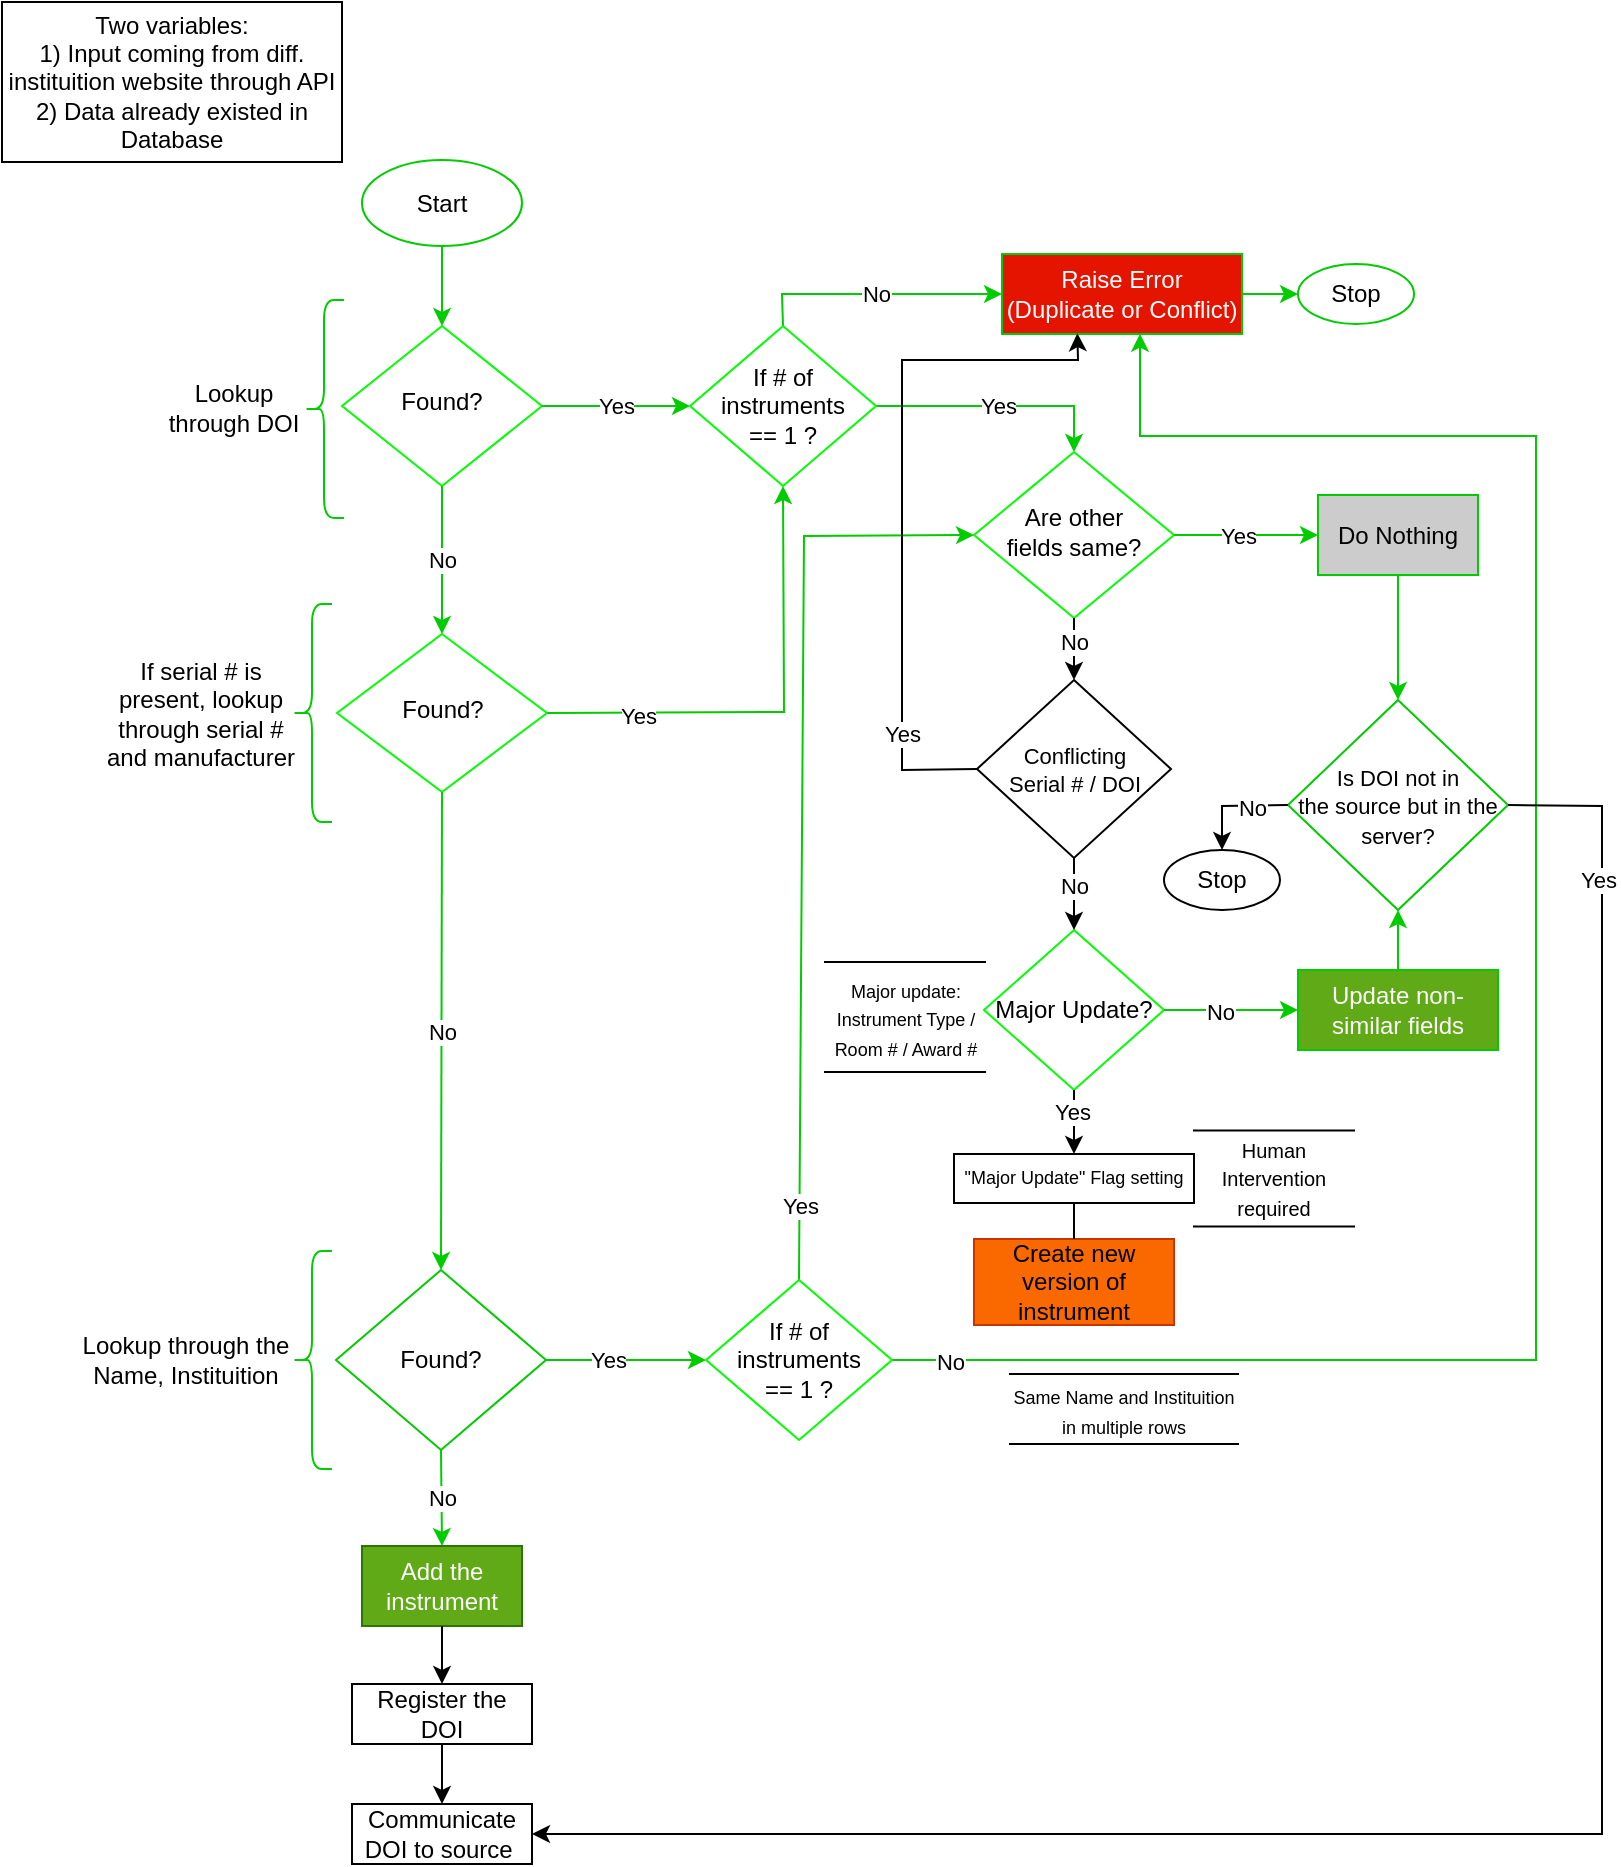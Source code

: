 <mxfile version="20.3.0" type="device"><diagram id="C5RBs43oDa-KdzZeNtuy" name="Page-1"><mxGraphModel dx="1044" dy="553" grid="1" gridSize="10" guides="1" tooltips="1" connect="1" arrows="1" fold="1" page="1" pageScale="1" pageWidth="827" pageHeight="1169" math="0" shadow="0"><root><mxCell id="WIyWlLk6GJQsqaUBKTNV-0"/><mxCell id="WIyWlLk6GJQsqaUBKTNV-1" parent="WIyWlLk6GJQsqaUBKTNV-0"/><mxCell id="WIyWlLk6GJQsqaUBKTNV-6" value="Found?" style="rhombus;whiteSpace=wrap;html=1;shadow=0;fontFamily=Helvetica;fontSize=12;align=center;strokeWidth=1;spacing=6;spacingTop=-4;strokeColor=#00FF00;" parent="WIyWlLk6GJQsqaUBKTNV-1" vertex="1"><mxGeometry x="170" y="163" width="100" height="80" as="geometry"/></mxCell><mxCell id="WIyWlLk6GJQsqaUBKTNV-10" value="Found?" style="rhombus;whiteSpace=wrap;html=1;shadow=0;fontFamily=Helvetica;fontSize=12;align=center;strokeWidth=1;spacing=6;spacingTop=-4;strokeColor=#00FF00;" parent="WIyWlLk6GJQsqaUBKTNV-1" vertex="1"><mxGeometry x="167.5" y="317" width="105" height="79" as="geometry"/></mxCell><mxCell id="2ZmIo-dRxAZ5o5J_X_0Y-1" value="" style="endArrow=classic;html=1;rounded=0;entryX=0;entryY=0.5;entryDx=0;entryDy=0;exitX=1;exitY=0.5;exitDx=0;exitDy=0;strokeColor=#00CC00;" parent="WIyWlLk6GJQsqaUBKTNV-1" source="WIyWlLk6GJQsqaUBKTNV-6" target="1ht6BXDGLOiKAmPrGe8J-16" edge="1"><mxGeometry relative="1" as="geometry"><mxPoint x="280" y="230" as="sourcePoint"/><mxPoint x="340" y="203.0" as="targetPoint"/></mxGeometry></mxCell><mxCell id="2ZmIo-dRxAZ5o5J_X_0Y-2" value="Yes" style="edgeLabel;resizable=0;html=1;align=center;verticalAlign=middle;" parent="2ZmIo-dRxAZ5o5J_X_0Y-1" connectable="0" vertex="1"><mxGeometry relative="1" as="geometry"/></mxCell><mxCell id="2ZmIo-dRxAZ5o5J_X_0Y-8" value="Raise Error&lt;br&gt;(Duplicate or Conflict)" style="rounded=0;whiteSpace=wrap;html=1;fillColor=#e51400;strokeColor=#00CC00;fontColor=#ffffff;" parent="WIyWlLk6GJQsqaUBKTNV-1" vertex="1"><mxGeometry x="500" y="127" width="120" height="40" as="geometry"/></mxCell><mxCell id="2ZmIo-dRxAZ5o5J_X_0Y-11" value="" style="endArrow=classic;html=1;rounded=0;entryX=0.5;entryY=0;entryDx=0;entryDy=0;exitX=1;exitY=0.5;exitDx=0;exitDy=0;strokeColor=#00CC00;" parent="WIyWlLk6GJQsqaUBKTNV-1" source="1ht6BXDGLOiKAmPrGe8J-16" target="2ZmIo-dRxAZ5o5J_X_0Y-18" edge="1"><mxGeometry relative="1" as="geometry"><mxPoint x="442" y="220" as="sourcePoint"/><mxPoint x="500" y="257" as="targetPoint"/><Array as="points"><mxPoint x="536" y="203"/></Array></mxGeometry></mxCell><mxCell id="2ZmIo-dRxAZ5o5J_X_0Y-12" value="Yes" style="edgeLabel;resizable=0;html=1;align=center;verticalAlign=middle;" parent="2ZmIo-dRxAZ5o5J_X_0Y-11" connectable="0" vertex="1"><mxGeometry relative="1" as="geometry"/></mxCell><mxCell id="2ZmIo-dRxAZ5o5J_X_0Y-13" value="" style="endArrow=classic;html=1;rounded=0;entryX=0;entryY=0.5;entryDx=0;entryDy=0;exitX=0.5;exitY=0;exitDx=0;exitDy=0;strokeColor=#00CC00;" parent="WIyWlLk6GJQsqaUBKTNV-1" source="1ht6BXDGLOiKAmPrGe8J-16" target="2ZmIo-dRxAZ5o5J_X_0Y-8" edge="1"><mxGeometry relative="1" as="geometry"><mxPoint x="390" y="150" as="sourcePoint"/><mxPoint x="600" y="211" as="targetPoint"/><Array as="points"><mxPoint x="390" y="147"/></Array></mxGeometry></mxCell><mxCell id="2ZmIo-dRxAZ5o5J_X_0Y-14" value="No" style="edgeLabel;resizable=0;html=1;align=center;verticalAlign=middle;" parent="2ZmIo-dRxAZ5o5J_X_0Y-13" connectable="0" vertex="1"><mxGeometry relative="1" as="geometry"/></mxCell><mxCell id="2ZmIo-dRxAZ5o5J_X_0Y-18" value="Are other&lt;br&gt;fields same?" style="rhombus;whiteSpace=wrap;html=1;shadow=0;fontFamily=Helvetica;fontSize=12;align=center;strokeWidth=1;spacing=6;spacingTop=-4;strokeColor=#00FF00;" parent="WIyWlLk6GJQsqaUBKTNV-1" vertex="1"><mxGeometry x="486" y="226" width="100" height="83" as="geometry"/></mxCell><mxCell id="2ZmIo-dRxAZ5o5J_X_0Y-20" value="" style="endArrow=classic;html=1;rounded=0;exitX=0.5;exitY=1;exitDx=0;exitDy=0;entryX=0.5;entryY=0;entryDx=0;entryDy=0;strokeColor=#00CC00;" parent="WIyWlLk6GJQsqaUBKTNV-1" source="1ht6BXDGLOiKAmPrGe8J-0" target="WIyWlLk6GJQsqaUBKTNV-6" edge="1"><mxGeometry width="50" height="50" relative="1" as="geometry"><mxPoint x="220" y="120" as="sourcePoint"/><mxPoint x="420" y="190" as="targetPoint"/></mxGeometry></mxCell><mxCell id="2ZmIo-dRxAZ5o5J_X_0Y-23" value="" style="endArrow=classic;html=1;rounded=0;exitX=1;exitY=0.5;exitDx=0;exitDy=0;entryX=0;entryY=0.5;entryDx=0;entryDy=0;strokeColor=#00CC00;" parent="WIyWlLk6GJQsqaUBKTNV-1" source="2ZmIo-dRxAZ5o5J_X_0Y-18" target="2ZmIo-dRxAZ5o5J_X_0Y-26" edge="1"><mxGeometry relative="1" as="geometry"><mxPoint x="620" y="250" as="sourcePoint"/><mxPoint x="680" y="250" as="targetPoint"/></mxGeometry></mxCell><mxCell id="2ZmIo-dRxAZ5o5J_X_0Y-24" value="Yes" style="edgeLabel;resizable=0;html=1;align=center;verticalAlign=middle;" parent="2ZmIo-dRxAZ5o5J_X_0Y-23" connectable="0" vertex="1"><mxGeometry relative="1" as="geometry"><mxPoint x="-4" as="offset"/></mxGeometry></mxCell><mxCell id="2ZmIo-dRxAZ5o5J_X_0Y-26" value="Do Nothing" style="rounded=0;whiteSpace=wrap;html=1;fillColor=#CCCCCC;strokeColor=#00CC00;" parent="WIyWlLk6GJQsqaUBKTNV-1" vertex="1"><mxGeometry x="658" y="247.5" width="80" height="40" as="geometry"/></mxCell><mxCell id="2ZmIo-dRxAZ5o5J_X_0Y-34" value="" style="endArrow=classic;html=1;rounded=0;exitX=0.5;exitY=1;exitDx=0;exitDy=0;entryX=0.5;entryY=0;entryDx=0;entryDy=0;" parent="WIyWlLk6GJQsqaUBKTNV-1" source="2ZmIo-dRxAZ5o5J_X_0Y-18" target="jxYyB_z9B5duy92uuYD9-22" edge="1"><mxGeometry relative="1" as="geometry"><mxPoint x="520" y="310" as="sourcePoint"/><mxPoint x="530" y="340" as="targetPoint"/></mxGeometry></mxCell><mxCell id="2ZmIo-dRxAZ5o5J_X_0Y-35" value="No" style="edgeLabel;resizable=0;html=1;align=center;verticalAlign=middle;" parent="2ZmIo-dRxAZ5o5J_X_0Y-34" connectable="0" vertex="1"><mxGeometry relative="1" as="geometry"><mxPoint y="-4" as="offset"/></mxGeometry></mxCell><mxCell id="2ZmIo-dRxAZ5o5J_X_0Y-36" value="Create new version of instrument" style="rounded=0;whiteSpace=wrap;html=1;fillColor=#fa6800;strokeColor=#C73500;fontColor=#000000;" parent="WIyWlLk6GJQsqaUBKTNV-1" vertex="1"><mxGeometry x="486" y="619.5" width="100" height="43" as="geometry"/></mxCell><mxCell id="2ZmIo-dRxAZ5o5J_X_0Y-40" value="" style="endArrow=classic;html=1;rounded=0;exitX=0.5;exitY=1;exitDx=0;exitDy=0;entryX=0.5;entryY=0;entryDx=0;entryDy=0;strokeColor=#00CC00;" parent="WIyWlLk6GJQsqaUBKTNV-1" source="WIyWlLk6GJQsqaUBKTNV-6" target="WIyWlLk6GJQsqaUBKTNV-10" edge="1"><mxGeometry relative="1" as="geometry"><mxPoint x="485" y="300" as="sourcePoint"/><mxPoint x="485" y="340" as="targetPoint"/></mxGeometry></mxCell><mxCell id="2ZmIo-dRxAZ5o5J_X_0Y-41" value="No" style="edgeLabel;resizable=0;html=1;align=center;verticalAlign=middle;" parent="2ZmIo-dRxAZ5o5J_X_0Y-40" connectable="0" vertex="1"><mxGeometry relative="1" as="geometry"/></mxCell><mxCell id="2ZmIo-dRxAZ5o5J_X_0Y-42" value="" style="endArrow=classic;html=1;rounded=0;exitX=1;exitY=0.5;exitDx=0;exitDy=0;entryX=0.5;entryY=1;entryDx=0;entryDy=0;strokeColor=#00CC00;" parent="WIyWlLk6GJQsqaUBKTNV-1" source="WIyWlLk6GJQsqaUBKTNV-10" target="1ht6BXDGLOiKAmPrGe8J-16" edge="1"><mxGeometry relative="1" as="geometry"><mxPoint x="280" y="284" as="sourcePoint"/><mxPoint x="380" y="240" as="targetPoint"/><Array as="points"><mxPoint x="391" y="356"/></Array></mxGeometry></mxCell><mxCell id="2ZmIo-dRxAZ5o5J_X_0Y-43" value="Yes" style="edgeLabel;resizable=0;html=1;align=center;verticalAlign=middle;" parent="2ZmIo-dRxAZ5o5J_X_0Y-42" connectable="0" vertex="1"><mxGeometry relative="1" as="geometry"><mxPoint x="-71" y="2" as="offset"/></mxGeometry></mxCell><mxCell id="2ZmIo-dRxAZ5o5J_X_0Y-45" value="" style="endArrow=classic;html=1;rounded=0;entryX=0.5;entryY=0;entryDx=0;entryDy=0;exitX=0.5;exitY=1;exitDx=0;exitDy=0;strokeColor=#00CC00;" parent="WIyWlLk6GJQsqaUBKTNV-1" source="WIyWlLk6GJQsqaUBKTNV-10" target="2ZmIo-dRxAZ5o5J_X_0Y-47" edge="1"><mxGeometry relative="1" as="geometry"><mxPoint x="240" y="440" as="sourcePoint"/><mxPoint x="223" y="390" as="targetPoint"/></mxGeometry></mxCell><mxCell id="2ZmIo-dRxAZ5o5J_X_0Y-46" value="No" style="edgeLabel;resizable=0;html=1;align=center;verticalAlign=middle;" parent="2ZmIo-dRxAZ5o5J_X_0Y-45" connectable="0" vertex="1"><mxGeometry relative="1" as="geometry"/></mxCell><mxCell id="2ZmIo-dRxAZ5o5J_X_0Y-47" value="Found?" style="rhombus;whiteSpace=wrap;html=1;strokeColor=#00CC00;" parent="WIyWlLk6GJQsqaUBKTNV-1" vertex="1"><mxGeometry x="167" y="635" width="105" height="90" as="geometry"/></mxCell><mxCell id="2ZmIo-dRxAZ5o5J_X_0Y-49" value="" style="endArrow=classic;html=1;rounded=0;exitX=1;exitY=0.5;exitDx=0;exitDy=0;entryX=0;entryY=0.5;entryDx=0;entryDy=0;strokeColor=#00CC00;" parent="WIyWlLk6GJQsqaUBKTNV-1" source="2ZmIo-dRxAZ5o5J_X_0Y-47" target="1ht6BXDGLOiKAmPrGe8J-18" edge="1"><mxGeometry relative="1" as="geometry"><mxPoint x="639" y="379.5" as="sourcePoint"/><mxPoint x="390" y="573" as="targetPoint"/></mxGeometry></mxCell><mxCell id="2ZmIo-dRxAZ5o5J_X_0Y-50" value="Yes" style="edgeLabel;resizable=0;html=1;align=center;verticalAlign=middle;" parent="2ZmIo-dRxAZ5o5J_X_0Y-49" connectable="0" vertex="1"><mxGeometry relative="1" as="geometry"><mxPoint x="-9" as="offset"/></mxGeometry></mxCell><mxCell id="2ZmIo-dRxAZ5o5J_X_0Y-52" value="" style="endArrow=classic;html=1;rounded=0;entryX=0;entryY=0.5;entryDx=0;entryDy=0;exitX=0.5;exitY=0;exitDx=0;exitDy=0;strokeColor=#00CC00;" parent="WIyWlLk6GJQsqaUBKTNV-1" source="1ht6BXDGLOiKAmPrGe8J-18" target="2ZmIo-dRxAZ5o5J_X_0Y-18" edge="1"><mxGeometry relative="1" as="geometry"><mxPoint x="470" y="520" as="sourcePoint"/><mxPoint x="450" y="270" as="targetPoint"/><Array as="points"><mxPoint x="401" y="268"/></Array></mxGeometry></mxCell><mxCell id="2ZmIo-dRxAZ5o5J_X_0Y-53" value="Yes" style="edgeLabel;resizable=0;html=1;align=center;verticalAlign=middle;" parent="2ZmIo-dRxAZ5o5J_X_0Y-52" connectable="0" vertex="1"><mxGeometry relative="1" as="geometry"><mxPoint x="-1" y="191" as="offset"/></mxGeometry></mxCell><mxCell id="2ZmIo-dRxAZ5o5J_X_0Y-64" value="" style="endArrow=classic;html=1;rounded=0;exitX=1;exitY=0.5;exitDx=0;exitDy=0;entryX=0.575;entryY=0.996;entryDx=0;entryDy=0;entryPerimeter=0;strokeColor=#00CC00;" parent="WIyWlLk6GJQsqaUBKTNV-1" source="1ht6BXDGLOiKAmPrGe8J-18" target="2ZmIo-dRxAZ5o5J_X_0Y-8" edge="1"><mxGeometry relative="1" as="geometry"><mxPoint x="454" y="679" as="sourcePoint"/><mxPoint x="569" y="170" as="targetPoint"/><Array as="points"><mxPoint x="767" y="680"/><mxPoint x="767" y="250"/><mxPoint x="767" y="218"/><mxPoint x="569" y="218"/></Array></mxGeometry></mxCell><mxCell id="2ZmIo-dRxAZ5o5J_X_0Y-69" value="" style="endArrow=classic;html=1;rounded=0;exitX=0.5;exitY=1;exitDx=0;exitDy=0;entryX=0.5;entryY=0;entryDx=0;entryDy=0;strokeColor=#00CC00;" parent="WIyWlLk6GJQsqaUBKTNV-1" source="2ZmIo-dRxAZ5o5J_X_0Y-47" target="2ZmIo-dRxAZ5o5J_X_0Y-71" edge="1"><mxGeometry relative="1" as="geometry"><mxPoint x="615" y="709" as="sourcePoint"/><mxPoint x="220" y="769" as="targetPoint"/></mxGeometry></mxCell><mxCell id="2ZmIo-dRxAZ5o5J_X_0Y-70" value="No" style="edgeLabel;resizable=0;html=1;align=center;verticalAlign=middle;" parent="2ZmIo-dRxAZ5o5J_X_0Y-69" connectable="0" vertex="1"><mxGeometry relative="1" as="geometry"/></mxCell><mxCell id="2ZmIo-dRxAZ5o5J_X_0Y-71" value="Add the instrument" style="rounded=0;whiteSpace=wrap;html=1;fillColor=#60a917;strokeColor=#2D7600;fontColor=#ffffff;" parent="WIyWlLk6GJQsqaUBKTNV-1" vertex="1"><mxGeometry x="180" y="773" width="80" height="40" as="geometry"/></mxCell><mxCell id="1ht6BXDGLOiKAmPrGe8J-0" value="Start" style="ellipse;whiteSpace=wrap;html=1;strokeColor=#00CC00;" parent="WIyWlLk6GJQsqaUBKTNV-1" vertex="1"><mxGeometry x="180" y="80" width="80" height="43" as="geometry"/></mxCell><mxCell id="1ht6BXDGLOiKAmPrGe8J-2" value="Two variables:&lt;br&gt;1) Input coming from diff. instituition website through API&lt;br&gt;2) Data already existed in Database" style="rounded=0;whiteSpace=wrap;html=1;" parent="WIyWlLk6GJQsqaUBKTNV-1" vertex="1"><mxGeometry y="1" width="170" height="80" as="geometry"/></mxCell><mxCell id="1ht6BXDGLOiKAmPrGe8J-3" value="" style="shape=curlyBracket;whiteSpace=wrap;html=1;rounded=1;strokeColor=#00CC00;" parent="WIyWlLk6GJQsqaUBKTNV-1" vertex="1"><mxGeometry x="151" y="150" width="20" height="109" as="geometry"/></mxCell><mxCell id="1ht6BXDGLOiKAmPrGe8J-4" value="Lookup through DOI" style="text;html=1;strokeColor=none;fillColor=none;align=center;verticalAlign=middle;whiteSpace=wrap;rounded=0;" parent="WIyWlLk6GJQsqaUBKTNV-1" vertex="1"><mxGeometry x="81" y="186.12" width="70" height="36.75" as="geometry"/></mxCell><mxCell id="1ht6BXDGLOiKAmPrGe8J-6" value="" style="shape=curlyBracket;whiteSpace=wrap;html=1;rounded=1;strokeColor=#00CC00;" parent="WIyWlLk6GJQsqaUBKTNV-1" vertex="1"><mxGeometry x="145" y="302" width="20" height="109" as="geometry"/></mxCell><mxCell id="1ht6BXDGLOiKAmPrGe8J-7" value="&lt;font style=&quot;font-size: 12px;&quot;&gt;If serial # is present, lookup through serial # and manufacturer&lt;/font&gt;" style="text;html=1;strokeColor=none;fillColor=none;align=center;verticalAlign=middle;whiteSpace=wrap;rounded=0;" parent="WIyWlLk6GJQsqaUBKTNV-1" vertex="1"><mxGeometry x="49" y="327.63" width="101" height="57.75" as="geometry"/></mxCell><mxCell id="1ht6BXDGLOiKAmPrGe8J-14" value="" style="shape=curlyBracket;whiteSpace=wrap;html=1;rounded=1;strokeColor=#00CC00;" parent="WIyWlLk6GJQsqaUBKTNV-1" vertex="1"><mxGeometry x="145" y="625.5" width="20" height="109" as="geometry"/></mxCell><mxCell id="1ht6BXDGLOiKAmPrGe8J-15" value="Lookup through the Name, Instituition" style="text;html=1;strokeColor=none;fillColor=none;align=center;verticalAlign=middle;whiteSpace=wrap;rounded=0;" parent="WIyWlLk6GJQsqaUBKTNV-1" vertex="1"><mxGeometry x="39" y="648.5" width="106" height="63" as="geometry"/></mxCell><mxCell id="1ht6BXDGLOiKAmPrGe8J-16" value="If # of&lt;br&gt;instruments&lt;br&gt;== 1 ?" style="rhombus;whiteSpace=wrap;html=1;strokeColor=#00FF00;" parent="WIyWlLk6GJQsqaUBKTNV-1" vertex="1"><mxGeometry x="344" y="163" width="93" height="80" as="geometry"/></mxCell><mxCell id="1ht6BXDGLOiKAmPrGe8J-18" value="If # of&lt;br&gt;instruments&lt;br&gt;== 1 ?" style="rhombus;whiteSpace=wrap;html=1;strokeColor=#00FF00;" parent="WIyWlLk6GJQsqaUBKTNV-1" vertex="1"><mxGeometry x="352" y="640" width="93" height="80" as="geometry"/></mxCell><mxCell id="1ht6BXDGLOiKAmPrGe8J-22" value="Major Update?" style="rhombus;whiteSpace=wrap;html=1;strokeColor=#00FF00;" parent="WIyWlLk6GJQsqaUBKTNV-1" vertex="1"><mxGeometry x="491" y="465" width="90" height="80" as="geometry"/></mxCell><mxCell id="1ht6BXDGLOiKAmPrGe8J-24" value="" style="endArrow=classic;html=1;rounded=0;entryX=0.5;entryY=0;entryDx=0;entryDy=0;exitX=0.5;exitY=1;exitDx=0;exitDy=0;" parent="WIyWlLk6GJQsqaUBKTNV-1" source="1ht6BXDGLOiKAmPrGe8J-22" target="VNMKJCGQF1FpfKg7g6lD-7" edge="1"><mxGeometry relative="1" as="geometry"><mxPoint x="560" y="540" as="sourcePoint"/><mxPoint x="536" y="585" as="targetPoint"/></mxGeometry></mxCell><mxCell id="1ht6BXDGLOiKAmPrGe8J-25" value="Yes" style="edgeLabel;resizable=0;html=1;align=center;verticalAlign=middle;" parent="1ht6BXDGLOiKAmPrGe8J-24" connectable="0" vertex="1"><mxGeometry relative="1" as="geometry"><mxPoint x="-1" y="-5" as="offset"/></mxGeometry></mxCell><mxCell id="1ht6BXDGLOiKAmPrGe8J-26" value="" style="endArrow=classic;html=1;rounded=0;entryX=0;entryY=0.5;entryDx=0;entryDy=0;exitX=1;exitY=0.5;exitDx=0;exitDy=0;strokeColor=#00CC00;" parent="WIyWlLk6GJQsqaUBKTNV-1" source="1ht6BXDGLOiKAmPrGe8J-22" target="1ht6BXDGLOiKAmPrGe8J-29" edge="1"><mxGeometry relative="1" as="geometry"><mxPoint x="580" y="540" as="sourcePoint"/><mxPoint x="630" y="452" as="targetPoint"/></mxGeometry></mxCell><mxCell id="1ht6BXDGLOiKAmPrGe8J-27" value="No" style="edgeLabel;resizable=0;html=1;align=center;verticalAlign=middle;" parent="1ht6BXDGLOiKAmPrGe8J-26" connectable="0" vertex="1"><mxGeometry relative="1" as="geometry"><mxPoint x="-6" y="1" as="offset"/></mxGeometry></mxCell><mxCell id="1ht6BXDGLOiKAmPrGe8J-29" value="Update non-similar fields" style="rounded=0;whiteSpace=wrap;html=1;fillColor=#60a917;strokeColor=#00CC00;fontColor=#ffffff;" parent="WIyWlLk6GJQsqaUBKTNV-1" vertex="1"><mxGeometry x="648" y="485" width="100" height="40" as="geometry"/></mxCell><mxCell id="1ht6BXDGLOiKAmPrGe8J-31" value="&lt;font style=&quot;font-size: 9px;&quot;&gt;Major update:&lt;br&gt;Instrument Type / Room # / Award #&lt;/font&gt;" style="shape=partialRectangle;whiteSpace=wrap;html=1;left=0;right=0;fillColor=none;rotation=0;" parent="WIyWlLk6GJQsqaUBKTNV-1" vertex="1"><mxGeometry x="411.5" y="481" width="80" height="55" as="geometry"/></mxCell><mxCell id="jxYyB_z9B5duy92uuYD9-13" value="Register the DOI" style="rounded=0;whiteSpace=wrap;html=1;" parent="WIyWlLk6GJQsqaUBKTNV-1" vertex="1"><mxGeometry x="175" y="842" width="90" height="30" as="geometry"/></mxCell><mxCell id="jxYyB_z9B5duy92uuYD9-14" value="Communicate DOI to source&amp;nbsp;" style="rounded=0;whiteSpace=wrap;html=1;" parent="WIyWlLk6GJQsqaUBKTNV-1" vertex="1"><mxGeometry x="175" y="902" width="90" height="30" as="geometry"/></mxCell><mxCell id="jxYyB_z9B5duy92uuYD9-16" value="" style="endArrow=classic;html=1;rounded=0;exitX=0.5;exitY=1;exitDx=0;exitDy=0;entryX=0.5;entryY=0;entryDx=0;entryDy=0;" parent="WIyWlLk6GJQsqaUBKTNV-1" source="2ZmIo-dRxAZ5o5J_X_0Y-71" target="jxYyB_z9B5duy92uuYD9-13" edge="1"><mxGeometry width="50" height="50" relative="1" as="geometry"><mxPoint x="390" y="840" as="sourcePoint"/><mxPoint x="440" y="790" as="targetPoint"/></mxGeometry></mxCell><mxCell id="jxYyB_z9B5duy92uuYD9-17" value="" style="endArrow=classic;html=1;rounded=0;exitX=0.5;exitY=1;exitDx=0;exitDy=0;entryX=0.5;entryY=0;entryDx=0;entryDy=0;" parent="WIyWlLk6GJQsqaUBKTNV-1" source="jxYyB_z9B5duy92uuYD9-13" target="jxYyB_z9B5duy92uuYD9-14" edge="1"><mxGeometry width="50" height="50" relative="1" as="geometry"><mxPoint x="281" y="861" as="sourcePoint"/><mxPoint x="281" y="890" as="targetPoint"/></mxGeometry></mxCell><mxCell id="jxYyB_z9B5duy92uuYD9-19" value="&lt;font style=&quot;font-size: 11px;&quot;&gt;Is DOI not in&lt;br&gt;the source but in the server?&lt;/font&gt;" style="rhombus;whiteSpace=wrap;html=1;strokeColor=#00CC00;" parent="WIyWlLk6GJQsqaUBKTNV-1" vertex="1"><mxGeometry x="643" y="350" width="110" height="105" as="geometry"/></mxCell><mxCell id="jxYyB_z9B5duy92uuYD9-20" value="" style="endArrow=classic;html=1;rounded=0;fontSize=11;exitX=0.5;exitY=0;exitDx=0;exitDy=0;entryX=0.5;entryY=1;entryDx=0;entryDy=0;strokeColor=#00CC00;" parent="WIyWlLk6GJQsqaUBKTNV-1" source="1ht6BXDGLOiKAmPrGe8J-29" target="jxYyB_z9B5duy92uuYD9-19" edge="1"><mxGeometry width="50" height="50" relative="1" as="geometry"><mxPoint x="565" y="430" as="sourcePoint"/><mxPoint x="615" y="380" as="targetPoint"/></mxGeometry></mxCell><mxCell id="jxYyB_z9B5duy92uuYD9-21" value="" style="endArrow=classic;html=1;rounded=0;fontSize=11;entryX=0.5;entryY=0;entryDx=0;entryDy=0;exitX=0.5;exitY=1;exitDx=0;exitDy=0;strokeColor=#00CC00;" parent="WIyWlLk6GJQsqaUBKTNV-1" source="2ZmIo-dRxAZ5o5J_X_0Y-26" target="jxYyB_z9B5duy92uuYD9-19" edge="1"><mxGeometry width="50" height="50" relative="1" as="geometry"><mxPoint x="650" y="340" as="sourcePoint"/><mxPoint x="635" y="465" as="targetPoint"/></mxGeometry></mxCell><mxCell id="jxYyB_z9B5duy92uuYD9-22" value="&lt;font style=&quot;font-size: 11px;&quot;&gt;Conflicting&lt;br&gt;Serial # / DOI&lt;/font&gt;" style="rhombus;whiteSpace=wrap;html=1;fontSize=11;strokeColor=#000000;" parent="WIyWlLk6GJQsqaUBKTNV-1" vertex="1"><mxGeometry x="487.5" y="340" width="97" height="89" as="geometry"/></mxCell><mxCell id="jxYyB_z9B5duy92uuYD9-23" value="" style="endArrow=classic;html=1;rounded=0;fontSize=11;entryX=1;entryY=0.5;entryDx=0;entryDy=0;exitX=1;exitY=0.5;exitDx=0;exitDy=0;" parent="WIyWlLk6GJQsqaUBKTNV-1" source="jxYyB_z9B5duy92uuYD9-19" target="jxYyB_z9B5duy92uuYD9-14" edge="1"><mxGeometry width="50" height="50" relative="1" as="geometry"><mxPoint x="800" y="370" as="sourcePoint"/><mxPoint x="450" y="740" as="targetPoint"/><Array as="points"><mxPoint x="800" y="403"/><mxPoint x="800" y="917"/></Array></mxGeometry></mxCell><mxCell id="jxYyB_z9B5duy92uuYD9-25" value="" style="endArrow=classic;html=1;rounded=0;exitX=0;exitY=0.5;exitDx=0;exitDy=0;entryX=0.5;entryY=0;entryDx=0;entryDy=0;" parent="WIyWlLk6GJQsqaUBKTNV-1" source="jxYyB_z9B5duy92uuYD9-19" target="jxYyB_z9B5duy92uuYD9-28" edge="1"><mxGeometry relative="1" as="geometry"><mxPoint x="573" y="319" as="sourcePoint"/><mxPoint x="580" y="380" as="targetPoint"/><Array as="points"><mxPoint x="610" y="403"/></Array></mxGeometry></mxCell><mxCell id="jxYyB_z9B5duy92uuYD9-26" value="No" style="edgeLabel;resizable=0;html=1;align=center;verticalAlign=middle;" parent="jxYyB_z9B5duy92uuYD9-25" connectable="0" vertex="1"><mxGeometry relative="1" as="geometry"><mxPoint x="9" y="1" as="offset"/></mxGeometry></mxCell><mxCell id="jxYyB_z9B5duy92uuYD9-28" value="Stop" style="ellipse;whiteSpace=wrap;html=1;" parent="WIyWlLk6GJQsqaUBKTNV-1" vertex="1"><mxGeometry x="581" y="425" width="58" height="30" as="geometry"/></mxCell><mxCell id="jxYyB_z9B5duy92uuYD9-29" value="Stop" style="ellipse;whiteSpace=wrap;html=1;strokeColor=#00CC00;" parent="WIyWlLk6GJQsqaUBKTNV-1" vertex="1"><mxGeometry x="648" y="132" width="58" height="30" as="geometry"/></mxCell><mxCell id="jxYyB_z9B5duy92uuYD9-30" value="" style="endArrow=classic;html=1;rounded=0;exitX=1;exitY=0.5;exitDx=0;exitDy=0;entryX=0;entryY=0.5;entryDx=0;entryDy=0;strokeColor=#00CC00;" parent="WIyWlLk6GJQsqaUBKTNV-1" source="2ZmIo-dRxAZ5o5J_X_0Y-8" target="jxYyB_z9B5duy92uuYD9-29" edge="1"><mxGeometry width="50" height="50" relative="1" as="geometry"><mxPoint x="274" y="133" as="sourcePoint"/><mxPoint x="274" y="173" as="targetPoint"/></mxGeometry></mxCell><mxCell id="G9DZmRrIoIVbZ-CmJGba-1" value="" style="endArrow=classic;html=1;rounded=0;exitX=0.5;exitY=1;exitDx=0;exitDy=0;entryX=0.5;entryY=0;entryDx=0;entryDy=0;" parent="WIyWlLk6GJQsqaUBKTNV-1" source="jxYyB_z9B5duy92uuYD9-22" target="1ht6BXDGLOiKAmPrGe8J-22" edge="1"><mxGeometry relative="1" as="geometry"><mxPoint x="586" y="319" as="sourcePoint"/><mxPoint x="550" y="460" as="targetPoint"/></mxGeometry></mxCell><mxCell id="G9DZmRrIoIVbZ-CmJGba-2" value="No" style="edgeLabel;resizable=0;html=1;align=center;verticalAlign=middle;" parent="G9DZmRrIoIVbZ-CmJGba-1" connectable="0" vertex="1"><mxGeometry relative="1" as="geometry"><mxPoint y="-4" as="offset"/></mxGeometry></mxCell><mxCell id="G9DZmRrIoIVbZ-CmJGba-3" value="Yes" style="edgeLabel;resizable=0;html=1;align=center;verticalAlign=middle;" parent="WIyWlLk6GJQsqaUBKTNV-1" connectable="0" vertex="1"><mxGeometry x="798" y="440" as="geometry"/></mxCell><mxCell id="G9DZmRrIoIVbZ-CmJGba-6" value="" style="endArrow=classic;html=1;rounded=0;fontSize=10;exitX=0;exitY=0.5;exitDx=0;exitDy=0;entryX=0.314;entryY=0.99;entryDx=0;entryDy=0;entryPerimeter=0;" parent="WIyWlLk6GJQsqaUBKTNV-1" source="jxYyB_z9B5duy92uuYD9-22" target="2ZmIo-dRxAZ5o5J_X_0Y-8" edge="1"><mxGeometry width="50" height="50" relative="1" as="geometry"><mxPoint x="390" y="350" as="sourcePoint"/><mxPoint x="540" y="190" as="targetPoint"/><Array as="points"><mxPoint x="450" y="385"/><mxPoint x="450" y="180"/><mxPoint x="538" y="180"/></Array></mxGeometry></mxCell><mxCell id="G9DZmRrIoIVbZ-CmJGba-7" value="Yes" style="edgeLabel;resizable=0;html=1;align=center;verticalAlign=middle;" parent="WIyWlLk6GJQsqaUBKTNV-1" connectable="0" vertex="1"><mxGeometry x="449.714" y="367" as="geometry"/></mxCell><mxCell id="VNMKJCGQF1FpfKg7g6lD-2" value="No" style="edgeLabel;resizable=0;html=1;align=center;verticalAlign=middle;" parent="WIyWlLk6GJQsqaUBKTNV-1" connectable="0" vertex="1"><mxGeometry x="474" y="681" as="geometry"/></mxCell><mxCell id="VNMKJCGQF1FpfKg7g6lD-3" value="&lt;font style=&quot;font-size: 9px;&quot;&gt;Same Name and Instituition in multiple rows&lt;/font&gt;" style="shape=partialRectangle;whiteSpace=wrap;html=1;left=0;right=0;fillColor=none;rotation=0;" parent="WIyWlLk6GJQsqaUBKTNV-1" vertex="1"><mxGeometry x="504" y="687" width="114" height="35" as="geometry"/></mxCell><mxCell id="VNMKJCGQF1FpfKg7g6lD-7" value="&quot;Major Update&quot; Flag setting" style="rounded=0;whiteSpace=wrap;html=1;fontSize=9;" parent="WIyWlLk6GJQsqaUBKTNV-1" vertex="1"><mxGeometry x="476" y="577" width="120" height="24.5" as="geometry"/></mxCell><mxCell id="VNMKJCGQF1FpfKg7g6lD-8" value="" style="endArrow=none;html=1;rounded=0;fontSize=9;entryX=0.5;entryY=0;entryDx=0;entryDy=0;exitX=0.5;exitY=1;exitDx=0;exitDy=0;" parent="WIyWlLk6GJQsqaUBKTNV-1" source="VNMKJCGQF1FpfKg7g6lD-7" target="2ZmIo-dRxAZ5o5J_X_0Y-36" edge="1"><mxGeometry width="50" height="50" relative="1" as="geometry"><mxPoint x="570" y="630" as="sourcePoint"/><mxPoint x="620" y="580" as="targetPoint"/></mxGeometry></mxCell><mxCell id="oncS84jqFgHeXq5OaHCf-0" value="&lt;font size=&quot;1&quot;&gt;Human Intervention required&lt;/font&gt;" style="shape=partialRectangle;whiteSpace=wrap;html=1;left=0;right=0;fillColor=none;rotation=0;" parent="WIyWlLk6GJQsqaUBKTNV-1" vertex="1"><mxGeometry x="596" y="565.25" width="80" height="48" as="geometry"/></mxCell></root></mxGraphModel></diagram></mxfile>